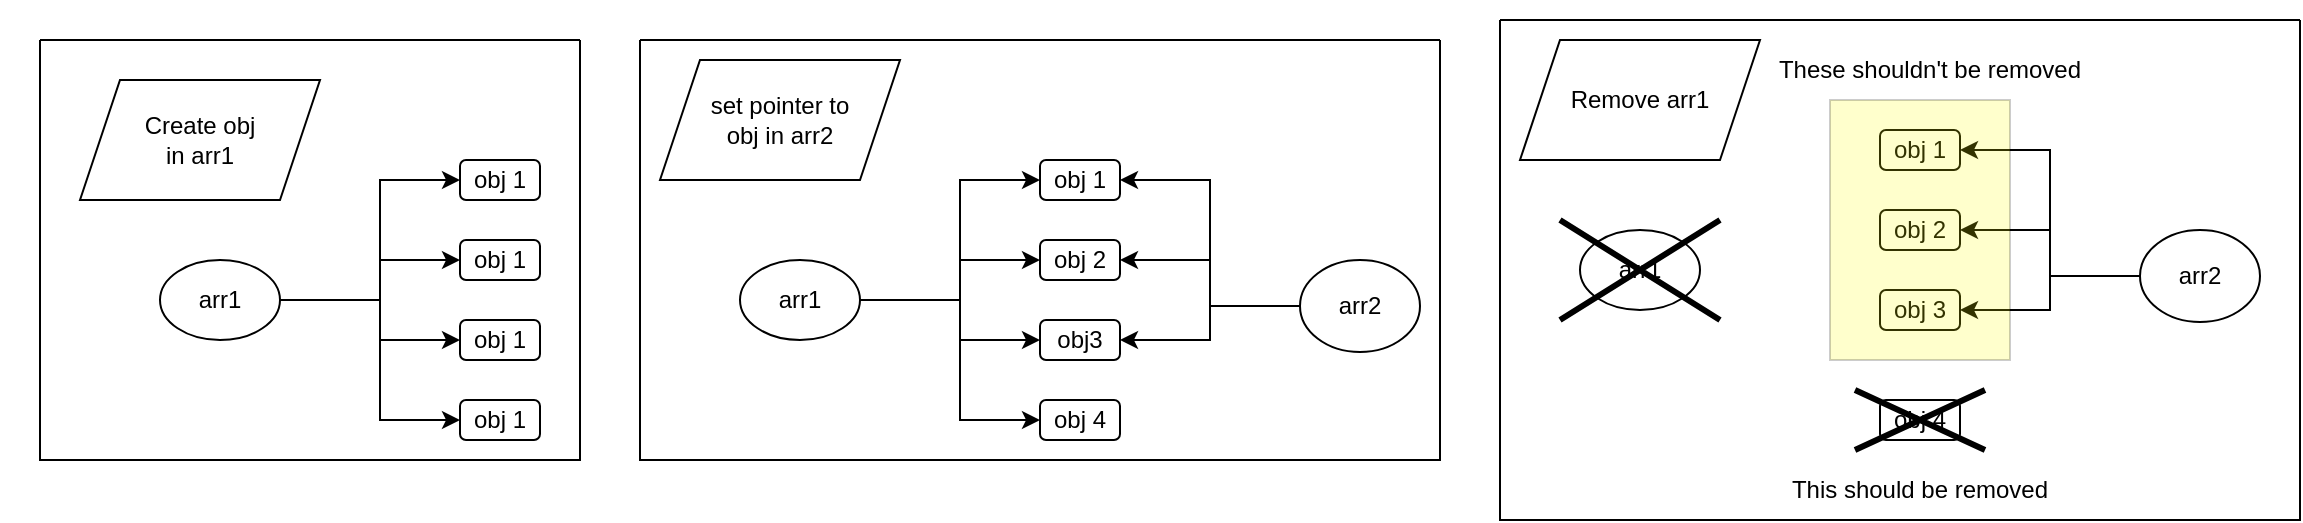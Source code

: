<mxfile><diagram id="CzyGlCBMy1bHy_5SNgHl" name="第 1 页"><mxGraphModel dx="583" dy="359" grid="1" gridSize="10" guides="1" tooltips="1" connect="1" arrows="1" fold="1" page="1" pageScale="1" pageWidth="1169" pageHeight="827" math="0" shadow="0"><root><mxCell id="0"/><mxCell id="1" parent="0"/><mxCell id="6oFiunG2WNk2P115nFPv-61" value="" style="group" parent="1" vertex="1" connectable="0"><mxGeometry y="230" width="310" height="250" as="geometry"/></mxCell><mxCell id="6oFiunG2WNk2P115nFPv-1" value="obj 1" style="rounded=1;whiteSpace=wrap;html=1;" parent="6oFiunG2WNk2P115nFPv-61" vertex="1"><mxGeometry x="230" y="80" width="40" height="20" as="geometry"/></mxCell><mxCell id="6oFiunG2WNk2P115nFPv-2" value="obj 1" style="rounded=1;whiteSpace=wrap;html=1;" parent="6oFiunG2WNk2P115nFPv-61" vertex="1"><mxGeometry x="230" y="120" width="40" height="20" as="geometry"/></mxCell><mxCell id="6oFiunG2WNk2P115nFPv-3" value="obj 1" style="rounded=1;whiteSpace=wrap;html=1;" parent="6oFiunG2WNk2P115nFPv-61" vertex="1"><mxGeometry x="230" y="160" width="40" height="20" as="geometry"/></mxCell><mxCell id="6oFiunG2WNk2P115nFPv-4" value="obj 1" style="rounded=1;whiteSpace=wrap;html=1;" parent="6oFiunG2WNk2P115nFPv-61" vertex="1"><mxGeometry x="230" y="200" width="40" height="20" as="geometry"/></mxCell><mxCell id="6oFiunG2WNk2P115nFPv-9" style="edgeStyle=orthogonalEdgeStyle;rounded=0;orthogonalLoop=1;jettySize=auto;html=1;entryX=0;entryY=0.5;entryDx=0;entryDy=0;" parent="6oFiunG2WNk2P115nFPv-61" source="6oFiunG2WNk2P115nFPv-7" target="6oFiunG2WNk2P115nFPv-2" edge="1"><mxGeometry relative="1" as="geometry"><Array as="points"><mxPoint x="190" y="150"/><mxPoint x="190" y="130"/></Array></mxGeometry></mxCell><mxCell id="6oFiunG2WNk2P115nFPv-10" style="edgeStyle=orthogonalEdgeStyle;rounded=0;orthogonalLoop=1;jettySize=auto;html=1;entryX=0;entryY=0.5;entryDx=0;entryDy=0;" parent="6oFiunG2WNk2P115nFPv-61" source="6oFiunG2WNk2P115nFPv-7" target="6oFiunG2WNk2P115nFPv-3" edge="1"><mxGeometry relative="1" as="geometry"><Array as="points"><mxPoint x="190" y="150"/><mxPoint x="190" y="170"/></Array></mxGeometry></mxCell><mxCell id="6oFiunG2WNk2P115nFPv-11" style="edgeStyle=orthogonalEdgeStyle;rounded=0;orthogonalLoop=1;jettySize=auto;html=1;entryX=0;entryY=0.5;entryDx=0;entryDy=0;" parent="6oFiunG2WNk2P115nFPv-61" source="6oFiunG2WNk2P115nFPv-7" target="6oFiunG2WNk2P115nFPv-4" edge="1"><mxGeometry relative="1" as="geometry"><Array as="points"><mxPoint x="190" y="150"/><mxPoint x="190" y="210"/></Array></mxGeometry></mxCell><mxCell id="6oFiunG2WNk2P115nFPv-7" value="arr1" style="ellipse;whiteSpace=wrap;html=1;" parent="6oFiunG2WNk2P115nFPv-61" vertex="1"><mxGeometry x="80" y="130" width="60" height="40" as="geometry"/></mxCell><mxCell id="6oFiunG2WNk2P115nFPv-8" value="" style="endArrow=classic;html=1;rounded=0;exitX=1;exitY=0.5;exitDx=0;exitDy=0;entryX=0;entryY=0.5;entryDx=0;entryDy=0;edgeStyle=orthogonalEdgeStyle;" parent="6oFiunG2WNk2P115nFPv-61" source="6oFiunG2WNk2P115nFPv-7" target="6oFiunG2WNk2P115nFPv-1" edge="1"><mxGeometry width="50" height="50" relative="1" as="geometry"><mxPoint x="240" y="190" as="sourcePoint"/><mxPoint x="290" y="140" as="targetPoint"/><Array as="points"><mxPoint x="190" y="150"/><mxPoint x="190" y="90"/></Array></mxGeometry></mxCell><mxCell id="6oFiunG2WNk2P115nFPv-54" value="Create obj &lt;br&gt;in arr1" style="shape=parallelogram;perimeter=parallelogramPerimeter;whiteSpace=wrap;html=1;fixedSize=1;" parent="6oFiunG2WNk2P115nFPv-61" vertex="1"><mxGeometry x="40" y="40" width="120" height="60" as="geometry"/></mxCell><mxCell id="6oFiunG2WNk2P115nFPv-59" value="" style="swimlane;startSize=0;fillColor=#FFFF00;container=0;" parent="6oFiunG2WNk2P115nFPv-61" vertex="1"><mxGeometry x="20" y="20" width="270" height="210" as="geometry"><mxRectangle x="20" y="20" width="50" height="40" as="alternateBounds"/></mxGeometry></mxCell><mxCell id="6oFiunG2WNk2P115nFPv-64" value="" style="group" parent="1" vertex="1" connectable="0"><mxGeometry x="320" y="250" width="400" height="210" as="geometry"/></mxCell><mxCell id="6oFiunG2WNk2P115nFPv-37" value="obj 1" style="rounded=1;whiteSpace=wrap;html=1;container=0;" parent="6oFiunG2WNk2P115nFPv-64" vertex="1"><mxGeometry x="200" y="60" width="40" height="20" as="geometry"/></mxCell><mxCell id="6oFiunG2WNk2P115nFPv-38" value="obj 2" style="rounded=1;whiteSpace=wrap;html=1;container=0;" parent="6oFiunG2WNk2P115nFPv-64" vertex="1"><mxGeometry x="200" y="100" width="40" height="20" as="geometry"/></mxCell><mxCell id="6oFiunG2WNk2P115nFPv-39" value="obj3" style="rounded=1;whiteSpace=wrap;html=1;container=0;" parent="6oFiunG2WNk2P115nFPv-64" vertex="1"><mxGeometry x="200" y="140" width="40" height="20" as="geometry"/></mxCell><mxCell id="6oFiunG2WNk2P115nFPv-40" value="obj 4" style="rounded=1;whiteSpace=wrap;html=1;container=0;" parent="6oFiunG2WNk2P115nFPv-64" vertex="1"><mxGeometry x="200" y="180" width="40" height="20" as="geometry"/></mxCell><mxCell id="6oFiunG2WNk2P115nFPv-41" style="edgeStyle=orthogonalEdgeStyle;rounded=0;orthogonalLoop=1;jettySize=auto;html=1;entryX=1;entryY=0.5;entryDx=0;entryDy=0;" parent="6oFiunG2WNk2P115nFPv-64" source="6oFiunG2WNk2P115nFPv-45" target="6oFiunG2WNk2P115nFPv-37" edge="1"><mxGeometry relative="1" as="geometry"/></mxCell><mxCell id="6oFiunG2WNk2P115nFPv-42" style="edgeStyle=orthogonalEdgeStyle;rounded=0;orthogonalLoop=1;jettySize=auto;html=1;exitX=0;exitY=0.5;exitDx=0;exitDy=0;" parent="6oFiunG2WNk2P115nFPv-64" source="6oFiunG2WNk2P115nFPv-45" target="6oFiunG2WNk2P115nFPv-38" edge="1"><mxGeometry relative="1" as="geometry"/></mxCell><mxCell id="6oFiunG2WNk2P115nFPv-43" style="edgeStyle=orthogonalEdgeStyle;rounded=0;orthogonalLoop=1;jettySize=auto;html=1;entryX=1;entryY=0.5;entryDx=0;entryDy=0;" parent="6oFiunG2WNk2P115nFPv-64" source="6oFiunG2WNk2P115nFPv-45" target="6oFiunG2WNk2P115nFPv-39" edge="1"><mxGeometry relative="1" as="geometry"/></mxCell><mxCell id="6oFiunG2WNk2P115nFPv-45" value="arr2" style="ellipse;whiteSpace=wrap;html=1;container=0;" parent="6oFiunG2WNk2P115nFPv-64" vertex="1"><mxGeometry x="330" y="110" width="60" height="46" as="geometry"/></mxCell><mxCell id="6oFiunG2WNk2P115nFPv-46" style="edgeStyle=orthogonalEdgeStyle;rounded=0;orthogonalLoop=1;jettySize=auto;html=1;entryX=0;entryY=0.5;entryDx=0;entryDy=0;" parent="6oFiunG2WNk2P115nFPv-64" source="6oFiunG2WNk2P115nFPv-49" target="6oFiunG2WNk2P115nFPv-38" edge="1"><mxGeometry relative="1" as="geometry"><Array as="points"><mxPoint x="160" y="130"/><mxPoint x="160" y="110"/></Array></mxGeometry></mxCell><mxCell id="6oFiunG2WNk2P115nFPv-47" style="edgeStyle=orthogonalEdgeStyle;rounded=0;orthogonalLoop=1;jettySize=auto;html=1;entryX=0;entryY=0.5;entryDx=0;entryDy=0;" parent="6oFiunG2WNk2P115nFPv-64" source="6oFiunG2WNk2P115nFPv-49" target="6oFiunG2WNk2P115nFPv-39" edge="1"><mxGeometry relative="1" as="geometry"><Array as="points"><mxPoint x="160" y="130"/><mxPoint x="160" y="150"/></Array></mxGeometry></mxCell><mxCell id="6oFiunG2WNk2P115nFPv-48" style="edgeStyle=orthogonalEdgeStyle;rounded=0;orthogonalLoop=1;jettySize=auto;html=1;entryX=0;entryY=0.5;entryDx=0;entryDy=0;" parent="6oFiunG2WNk2P115nFPv-64" source="6oFiunG2WNk2P115nFPv-49" target="6oFiunG2WNk2P115nFPv-40" edge="1"><mxGeometry relative="1" as="geometry"><Array as="points"><mxPoint x="160" y="130"/><mxPoint x="160" y="190"/></Array></mxGeometry></mxCell><mxCell id="6oFiunG2WNk2P115nFPv-49" value="arr1" style="ellipse;whiteSpace=wrap;html=1;container=0;" parent="6oFiunG2WNk2P115nFPv-64" vertex="1"><mxGeometry x="50" y="110" width="60" height="40" as="geometry"/></mxCell><mxCell id="6oFiunG2WNk2P115nFPv-50" value="" style="endArrow=classic;html=1;rounded=0;exitX=1;exitY=0.5;exitDx=0;exitDy=0;entryX=0;entryY=0.5;entryDx=0;entryDy=0;edgeStyle=orthogonalEdgeStyle;" parent="6oFiunG2WNk2P115nFPv-64" source="6oFiunG2WNk2P115nFPv-49" target="6oFiunG2WNk2P115nFPv-37" edge="1"><mxGeometry width="50" height="50" relative="1" as="geometry"><mxPoint x="210" y="170" as="sourcePoint"/><mxPoint x="260" y="120" as="targetPoint"/><Array as="points"><mxPoint x="160" y="130"/><mxPoint x="160" y="70"/></Array></mxGeometry></mxCell><mxCell id="6oFiunG2WNk2P115nFPv-55" value="set pointer to &lt;br&gt;obj in arr2" style="shape=parallelogram;perimeter=parallelogramPerimeter;whiteSpace=wrap;html=1;fixedSize=1;container=0;" parent="6oFiunG2WNk2P115nFPv-64" vertex="1"><mxGeometry x="10" y="10" width="120" height="60" as="geometry"/></mxCell><mxCell id="6oFiunG2WNk2P115nFPv-62" value="" style="swimlane;startSize=0;fillColor=#FFFF00;container=0;" parent="6oFiunG2WNk2P115nFPv-64" vertex="1"><mxGeometry width="400" height="210" as="geometry"><mxRectangle width="50" height="40" as="alternateBounds"/></mxGeometry></mxCell><mxCell id="6oFiunG2WNk2P115nFPv-67" value="" style="group" parent="1" vertex="1" connectable="0"><mxGeometry x="750" y="240" width="400" height="250" as="geometry"/></mxCell><mxCell id="6oFiunG2WNk2P115nFPv-17" value="obj 1" style="rounded=1;whiteSpace=wrap;html=1;container=0;" parent="6oFiunG2WNk2P115nFPv-67" vertex="1"><mxGeometry x="190" y="55" width="40" height="20" as="geometry"/></mxCell><mxCell id="6oFiunG2WNk2P115nFPv-18" value="obj 2" style="rounded=1;whiteSpace=wrap;html=1;container=0;" parent="6oFiunG2WNk2P115nFPv-67" vertex="1"><mxGeometry x="190" y="95" width="40" height="20" as="geometry"/></mxCell><mxCell id="6oFiunG2WNk2P115nFPv-19" value="obj 3" style="rounded=1;whiteSpace=wrap;html=1;container=0;" parent="6oFiunG2WNk2P115nFPv-67" vertex="1"><mxGeometry x="190" y="135" width="40" height="20" as="geometry"/></mxCell><mxCell id="6oFiunG2WNk2P115nFPv-20" value="obj 4" style="rounded=1;whiteSpace=wrap;html=1;container=0;" parent="6oFiunG2WNk2P115nFPv-67" vertex="1"><mxGeometry x="190" y="190" width="40" height="20" as="geometry"/></mxCell><mxCell id="6oFiunG2WNk2P115nFPv-21" style="edgeStyle=orthogonalEdgeStyle;rounded=0;orthogonalLoop=1;jettySize=auto;html=1;entryX=1;entryY=0.5;entryDx=0;entryDy=0;" parent="6oFiunG2WNk2P115nFPv-67" source="6oFiunG2WNk2P115nFPv-25" target="6oFiunG2WNk2P115nFPv-17" edge="1"><mxGeometry relative="1" as="geometry"/></mxCell><mxCell id="6oFiunG2WNk2P115nFPv-22" style="edgeStyle=orthogonalEdgeStyle;rounded=0;orthogonalLoop=1;jettySize=auto;html=1;exitX=0;exitY=0.5;exitDx=0;exitDy=0;" parent="6oFiunG2WNk2P115nFPv-67" source="6oFiunG2WNk2P115nFPv-25" target="6oFiunG2WNk2P115nFPv-18" edge="1"><mxGeometry relative="1" as="geometry"/></mxCell><mxCell id="6oFiunG2WNk2P115nFPv-23" style="edgeStyle=orthogonalEdgeStyle;rounded=0;orthogonalLoop=1;jettySize=auto;html=1;entryX=1;entryY=0.5;entryDx=0;entryDy=0;" parent="6oFiunG2WNk2P115nFPv-67" source="6oFiunG2WNk2P115nFPv-25" target="6oFiunG2WNk2P115nFPv-19" edge="1"><mxGeometry relative="1" as="geometry"/></mxCell><mxCell id="6oFiunG2WNk2P115nFPv-25" value="arr2" style="ellipse;whiteSpace=wrap;html=1;container=0;" parent="6oFiunG2WNk2P115nFPv-67" vertex="1"><mxGeometry x="320" y="105" width="60" height="46" as="geometry"/></mxCell><mxCell id="6oFiunG2WNk2P115nFPv-29" value="arr1" style="ellipse;whiteSpace=wrap;html=1;container=0;" parent="6oFiunG2WNk2P115nFPv-67" vertex="1"><mxGeometry x="40" y="105" width="60" height="40" as="geometry"/></mxCell><mxCell id="6oFiunG2WNk2P115nFPv-31" value="" style="shape=umlDestroy;whiteSpace=wrap;html=1;strokeWidth=3;container=0;" parent="6oFiunG2WNk2P115nFPv-67" vertex="1"><mxGeometry x="30" y="100" width="80" height="50" as="geometry"/></mxCell><mxCell id="6oFiunG2WNk2P115nFPv-33" value="" style="rounded=0;whiteSpace=wrap;html=1;fillColor=#FFFF00;opacity=20;container=0;" parent="6oFiunG2WNk2P115nFPv-67" vertex="1"><mxGeometry x="165" y="40" width="90" height="130" as="geometry"/></mxCell><mxCell id="6oFiunG2WNk2P115nFPv-36" value="These shouldn't be removed" style="text;html=1;strokeColor=none;fillColor=none;align=center;verticalAlign=middle;whiteSpace=wrap;rounded=0;opacity=20;container=0;" parent="6oFiunG2WNk2P115nFPv-67" vertex="1"><mxGeometry x="130" y="10" width="170" height="30" as="geometry"/></mxCell><mxCell id="6oFiunG2WNk2P115nFPv-56" value="Remove arr1" style="shape=parallelogram;perimeter=parallelogramPerimeter;whiteSpace=wrap;html=1;fixedSize=1;container=0;" parent="6oFiunG2WNk2P115nFPv-67" vertex="1"><mxGeometry x="10" y="10" width="120" height="60" as="geometry"/></mxCell><mxCell id="6oFiunG2WNk2P115nFPv-57" value="" style="shape=umlDestroy;whiteSpace=wrap;html=1;strokeWidth=3;fillColor=#FFFF00;container=0;" parent="6oFiunG2WNk2P115nFPv-67" vertex="1"><mxGeometry x="177.5" y="185" width="65" height="30" as="geometry"/></mxCell><mxCell id="6oFiunG2WNk2P115nFPv-58" value="This should be removed" style="text;html=1;strokeColor=none;fillColor=none;align=center;verticalAlign=middle;whiteSpace=wrap;rounded=0;opacity=20;container=0;" parent="6oFiunG2WNk2P115nFPv-67" vertex="1"><mxGeometry x="125" y="220" width="170" height="30" as="geometry"/></mxCell><mxCell id="6oFiunG2WNk2P115nFPv-65" value="" style="swimlane;startSize=0;fillColor=#FFFF00;container=0;" parent="6oFiunG2WNk2P115nFPv-67" vertex="1"><mxGeometry width="400" height="250" as="geometry"><mxRectangle width="50" height="40" as="alternateBounds"/></mxGeometry></mxCell></root></mxGraphModel></diagram></mxfile>